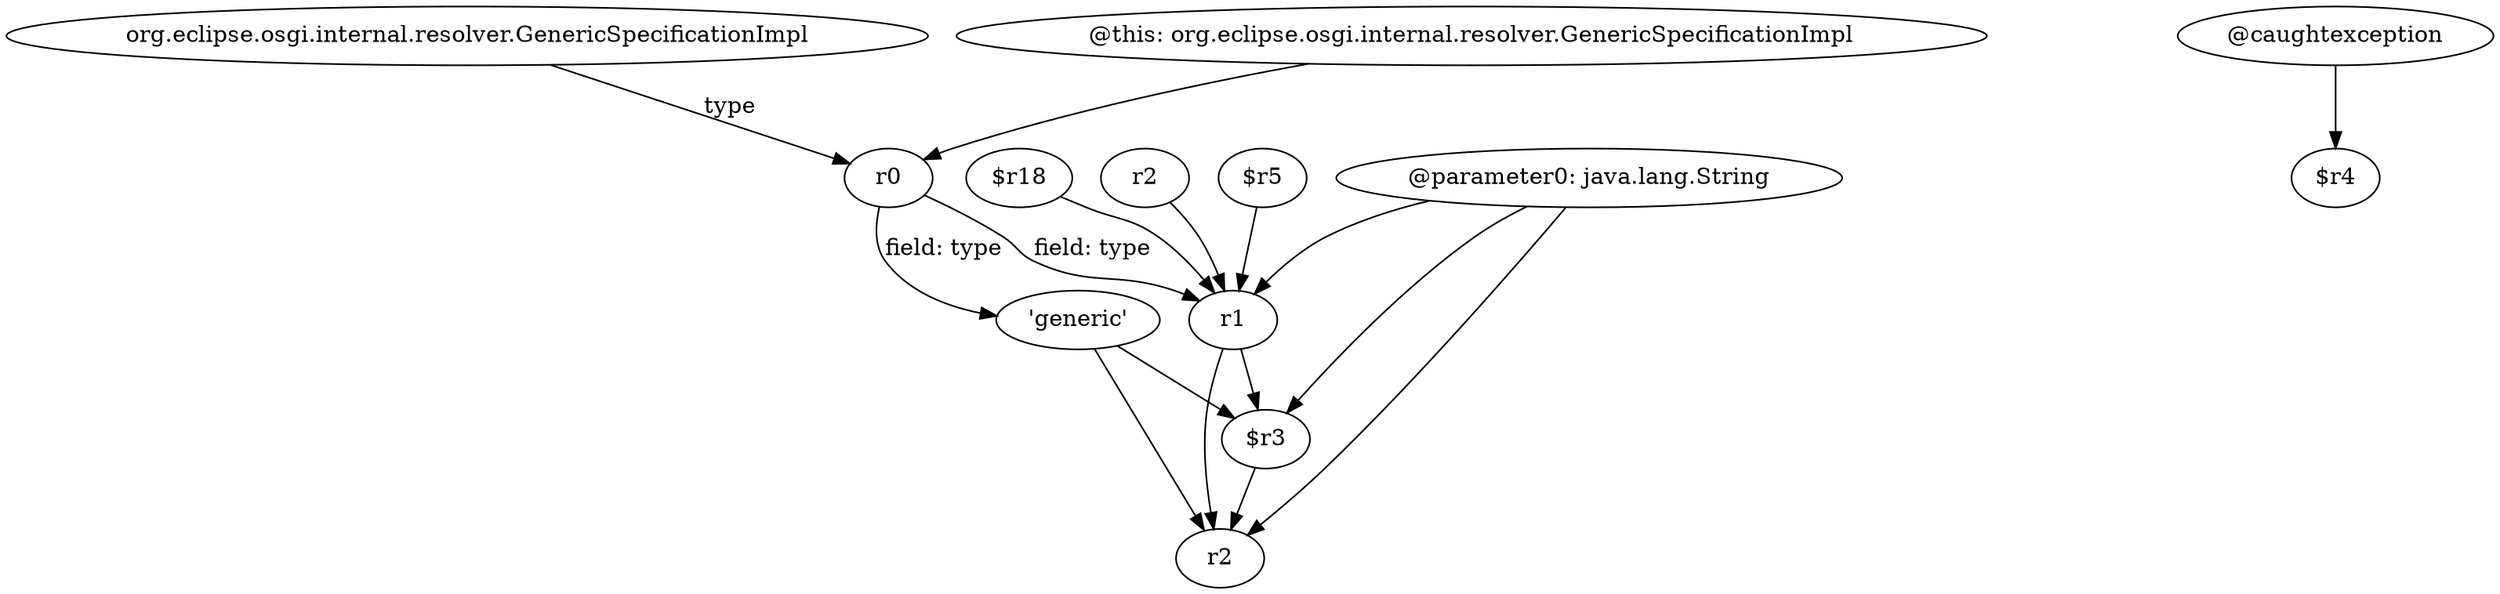 digraph g {
0[label="$r3"]
1[label="r2"]
0->1[label=""]
2[label="org.eclipse.osgi.internal.resolver.GenericSpecificationImpl"]
3[label="r0"]
2->3[label="type"]
4[label="@caughtexception"]
5[label="$r4"]
4->5[label=""]
6[label="r2"]
7[label="r1"]
6->7[label=""]
8[label="@this: org.eclipse.osgi.internal.resolver.GenericSpecificationImpl"]
8->3[label=""]
7->1[label=""]
7->0[label=""]
9[label="'generic'"]
9->1[label=""]
3->9[label="field: type"]
10[label="@parameter0: java.lang.String"]
10->1[label=""]
9->0[label=""]
11[label="$r5"]
11->7[label=""]
3->7[label="field: type"]
10->7[label=""]
12[label="$r18"]
12->7[label=""]
10->0[label=""]
}